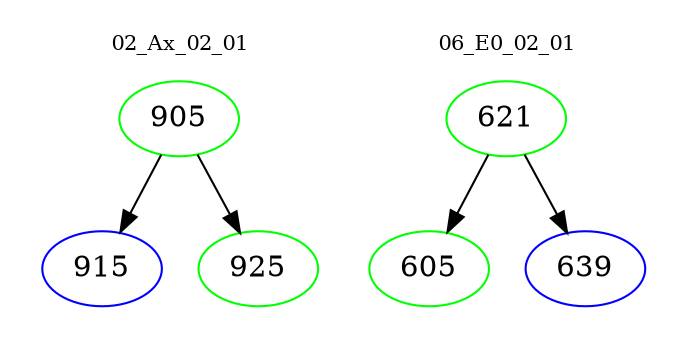digraph{
subgraph cluster_0 {
color = white
label = "02_Ax_02_01";
fontsize=10;
T0_905 [label="905", color="green"]
T0_905 -> T0_915 [color="black"]
T0_915 [label="915", color="blue"]
T0_905 -> T0_925 [color="black"]
T0_925 [label="925", color="green"]
}
subgraph cluster_1 {
color = white
label = "06_E0_02_01";
fontsize=10;
T1_621 [label="621", color="green"]
T1_621 -> T1_605 [color="black"]
T1_605 [label="605", color="green"]
T1_621 -> T1_639 [color="black"]
T1_639 [label="639", color="blue"]
}
}
